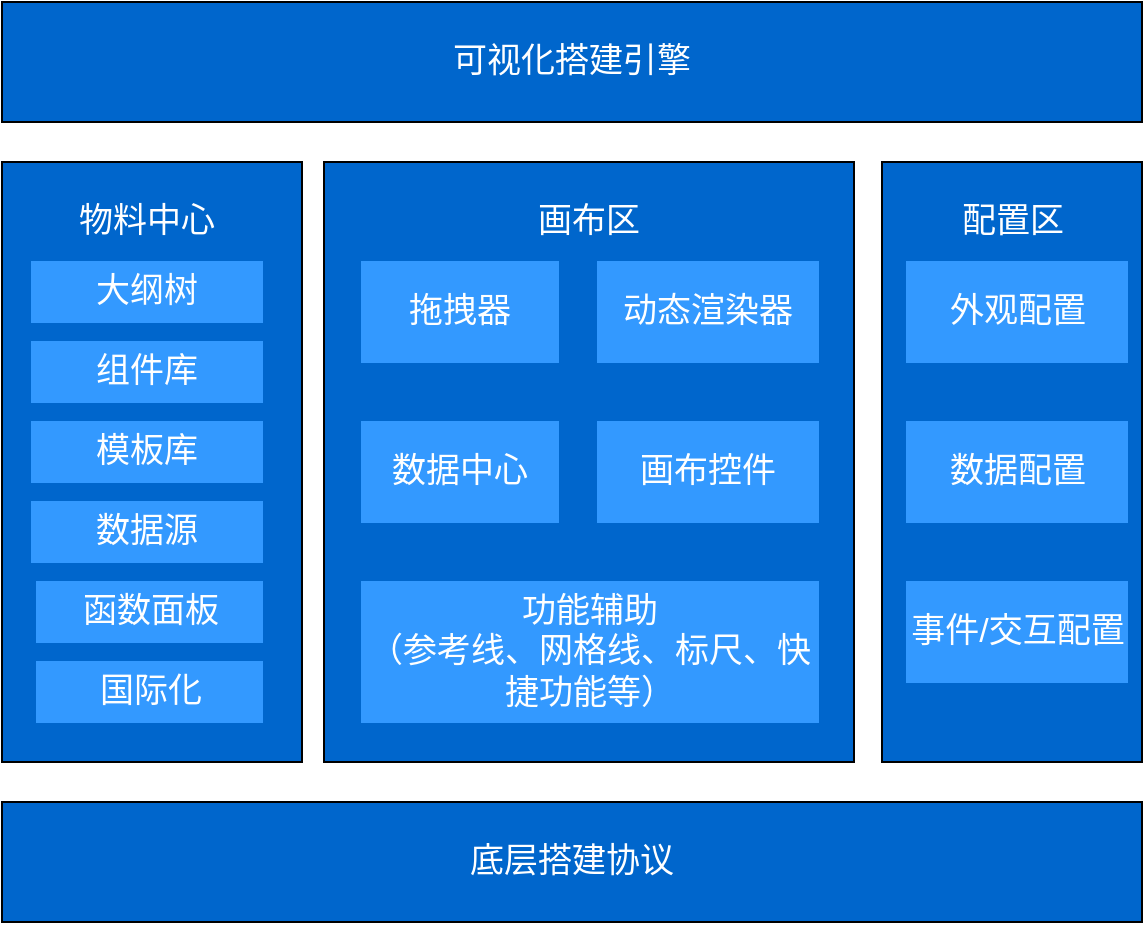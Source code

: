 <mxfile version="20.5.3" type="github"><diagram id="-IhCvK1XcGGTS1r2Gn1b" name="第 1 页"><mxGraphModel dx="1422" dy="706" grid="1" gridSize="10" guides="1" tooltips="1" connect="1" arrows="1" fold="1" page="1" pageScale="1" pageWidth="827" pageHeight="1169" math="0" shadow="0"><root><mxCell id="0"/><mxCell id="1" parent="0"/><mxCell id="fEMdt-3grkzFlDJjqKAV-1" value="&lt;font style=&quot;font-size: 17px;&quot; color=&quot;#ffffff&quot;&gt;可视化搭建引擎&lt;/font&gt;" style="rounded=0;whiteSpace=wrap;html=1;fillColor=#0066CC;" vertex="1" parent="1"><mxGeometry x="120" y="90" width="570" height="60" as="geometry"/></mxCell><mxCell id="fEMdt-3grkzFlDJjqKAV-3" value="" style="rounded=0;whiteSpace=wrap;html=1;fillColor=#0066CC;" vertex="1" parent="1"><mxGeometry x="120" y="170" width="150" height="300" as="geometry"/></mxCell><mxCell id="fEMdt-3grkzFlDJjqKAV-4" value="" style="rounded=0;whiteSpace=wrap;html=1;fillColor=#0066CC;" vertex="1" parent="1"><mxGeometry x="281" y="170" width="265" height="300" as="geometry"/></mxCell><mxCell id="fEMdt-3grkzFlDJjqKAV-5" value="" style="rounded=0;whiteSpace=wrap;html=1;fillColor=#0066CC;" vertex="1" parent="1"><mxGeometry x="560" y="170" width="130" height="300" as="geometry"/></mxCell><mxCell id="fEMdt-3grkzFlDJjqKAV-6" value="&lt;font color=&quot;#ffffff&quot; style=&quot;font-size: 17px;&quot;&gt;底层搭建协议&lt;/font&gt;" style="rounded=0;whiteSpace=wrap;html=1;fillColor=#0066CC;" vertex="1" parent="1"><mxGeometry x="120" y="490" width="570" height="60" as="geometry"/></mxCell><mxCell id="fEMdt-3grkzFlDJjqKAV-7" value="物料中心" style="rounded=0;whiteSpace=wrap;html=1;strokeColor=none;fontSize=17;fontColor=#FFFFFF;fillColor=none;" vertex="1" parent="1"><mxGeometry x="135" y="190" width="115" height="20" as="geometry"/></mxCell><mxCell id="fEMdt-3grkzFlDJjqKAV-9" value="大纲树" style="rounded=0;whiteSpace=wrap;html=1;strokeColor=#3399FF;fontSize=17;fontColor=#FFFFFF;fillColor=#3399FF;" vertex="1" parent="1"><mxGeometry x="135" y="220" width="115" height="30" as="geometry"/></mxCell><mxCell id="fEMdt-3grkzFlDJjqKAV-10" value="组件库" style="rounded=0;whiteSpace=wrap;html=1;strokeColor=#3399FF;fontSize=17;fontColor=#FFFFFF;fillColor=#3399FF;" vertex="1" parent="1"><mxGeometry x="135" y="260" width="115" height="30" as="geometry"/></mxCell><mxCell id="fEMdt-3grkzFlDJjqKAV-11" value="模板库" style="rounded=0;whiteSpace=wrap;html=1;strokeColor=#3399FF;fontSize=17;fontColor=#FFFFFF;fillColor=#3399FF;" vertex="1" parent="1"><mxGeometry x="135" y="300" width="115" height="30" as="geometry"/></mxCell><mxCell id="fEMdt-3grkzFlDJjqKAV-12" value="数据源&lt;span style=&quot;color: rgba(0, 0, 0, 0); font-family: monospace; font-size: 0px; text-align: start;&quot;&gt;%3CmxGraphModel%3E%3Croot%3E%3CmxCell%20id%3D%220%22%2F%3E%3CmxCell%20id%3D%221%22%20parent%3D%220%22%2F%3E%3CmxCell%20id%3D%222%22%20value%3D%22%E6%A8%A1%E6%9D%BF%E5%BA%93%22%20style%3D%22rounded%3D0%3BwhiteSpace%3Dwrap%3Bhtml%3D1%3BstrokeColor%3D%233399FF%3BfontSize%3D17%3BfontColor%3D%23FFFFFF%3BfillColor%3D%233399FF%3B%22%20vertex%3D%221%22%20parent%3D%221%22%3E%3CmxGeometry%20x%3D%22135%22%20y%3D%22290%22%20width%3D%22115%22%20height%3D%2220%22%20as%3D%22geometry%22%2F%3E%3C%2FmxCell%3E%3C%2Froot%3E%3C%2FmxGraphModel%3E&lt;/span&gt;" style="rounded=0;whiteSpace=wrap;html=1;strokeColor=#3399FF;fontSize=17;fontColor=#FFFFFF;fillColor=#3399FF;" vertex="1" parent="1"><mxGeometry x="135" y="340" width="115" height="30" as="geometry"/></mxCell><mxCell id="fEMdt-3grkzFlDJjqKAV-13" value="函数面板" style="rounded=0;whiteSpace=wrap;html=1;strokeColor=#3399FF;fontSize=17;fontColor=#FFFFFF;fillColor=#3399FF;" vertex="1" parent="1"><mxGeometry x="137.5" y="380" width="112.5" height="30" as="geometry"/></mxCell><mxCell id="fEMdt-3grkzFlDJjqKAV-14" value="国际化" style="rounded=0;whiteSpace=wrap;html=1;strokeColor=#3399FF;fontSize=17;fontColor=#FFFFFF;fillColor=#3399FF;" vertex="1" parent="1"><mxGeometry x="137.5" y="420" width="112.5" height="30" as="geometry"/></mxCell><mxCell id="fEMdt-3grkzFlDJjqKAV-15" value="拖拽器" style="rounded=0;whiteSpace=wrap;html=1;strokeColor=#3399FF;fontSize=17;fontColor=#FFFFFF;fillColor=#3399FF;" vertex="1" parent="1"><mxGeometry x="300" y="220" width="98" height="50" as="geometry"/></mxCell><mxCell id="fEMdt-3grkzFlDJjqKAV-16" value="动态渲染器" style="rounded=0;whiteSpace=wrap;html=1;strokeColor=#3399FF;fontSize=17;fontColor=#FFFFFF;fillColor=#3399FF;" vertex="1" parent="1"><mxGeometry x="418" y="220" width="110" height="50" as="geometry"/></mxCell><mxCell id="fEMdt-3grkzFlDJjqKAV-17" value="数据中心" style="rounded=0;whiteSpace=wrap;html=1;strokeColor=#3399FF;fontSize=17;fontColor=#FFFFFF;fillColor=#3399FF;" vertex="1" parent="1"><mxGeometry x="300" y="300" width="98" height="50" as="geometry"/></mxCell><mxCell id="fEMdt-3grkzFlDJjqKAV-18" value="画布控件" style="rounded=0;whiteSpace=wrap;html=1;strokeColor=#3399FF;fontSize=17;fontColor=#FFFFFF;fillColor=#3399FF;" vertex="1" parent="1"><mxGeometry x="418" y="300" width="110" height="50" as="geometry"/></mxCell><mxCell id="fEMdt-3grkzFlDJjqKAV-19" value="功能辅助&lt;br&gt;（参考线、网格线、标尺、快捷功能等）" style="rounded=0;whiteSpace=wrap;html=1;strokeColor=#3399FF;fontSize=17;fontColor=#FFFFFF;fillColor=#3399FF;" vertex="1" parent="1"><mxGeometry x="300" y="380" width="228" height="70" as="geometry"/></mxCell><mxCell id="fEMdt-3grkzFlDJjqKAV-21" value="画布区" style="rounded=0;whiteSpace=wrap;html=1;strokeColor=none;fontSize=17;fontColor=#FFFFFF;fillColor=none;" vertex="1" parent="1"><mxGeometry x="356" y="190" width="115" height="20" as="geometry"/></mxCell><mxCell id="fEMdt-3grkzFlDJjqKAV-22" value="配置区" style="rounded=0;whiteSpace=wrap;html=1;strokeColor=none;fontSize=17;fontColor=#FFFFFF;fillColor=none;" vertex="1" parent="1"><mxGeometry x="567.5" y="190" width="115" height="20" as="geometry"/></mxCell><mxCell id="fEMdt-3grkzFlDJjqKAV-23" value="外观配置" style="rounded=0;whiteSpace=wrap;html=1;strokeColor=#3399FF;fontSize=17;fontColor=#FFFFFF;fillColor=#3399FF;" vertex="1" parent="1"><mxGeometry x="572.5" y="220" width="110" height="50" as="geometry"/></mxCell><mxCell id="fEMdt-3grkzFlDJjqKAV-24" value="数据配置" style="rounded=0;whiteSpace=wrap;html=1;strokeColor=#3399FF;fontSize=17;fontColor=#FFFFFF;fillColor=#3399FF;" vertex="1" parent="1"><mxGeometry x="572.5" y="300" width="110" height="50" as="geometry"/></mxCell><mxCell id="fEMdt-3grkzFlDJjqKAV-25" value="事件/交互配置" style="rounded=0;whiteSpace=wrap;html=1;strokeColor=#3399FF;fontSize=17;fontColor=#FFFFFF;fillColor=#3399FF;" vertex="1" parent="1"><mxGeometry x="572.5" y="380" width="110" height="50" as="geometry"/></mxCell></root></mxGraphModel></diagram></mxfile>